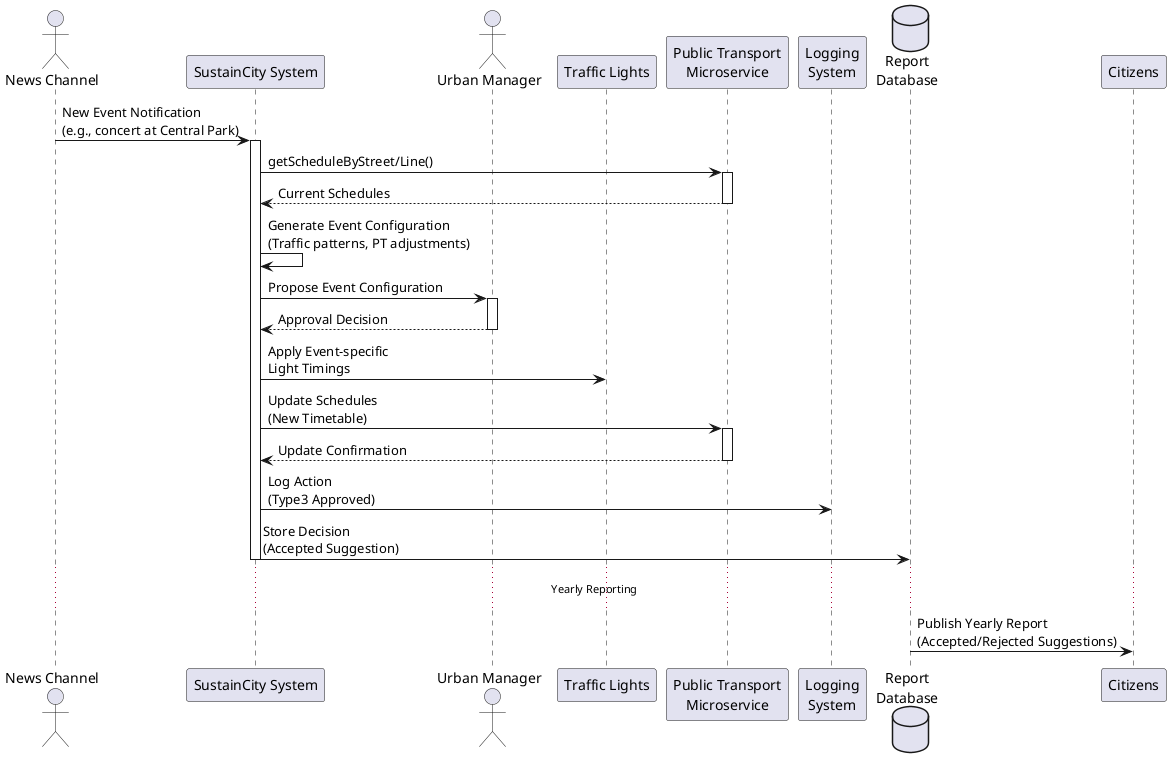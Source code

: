 @startuml
actor "News Channel" as News
participant "SustainCity System" as SustainCity
actor "Urban Manager" as Manager
participant "Traffic Lights" as Traffic
participant "Public Transport\nMicroservice" as Transport
participant "Logging\nSystem" as Logger
database "Report\nDatabase" as Reports

News -> SustainCity: New Event Notification\n(e.g., concert at Central Park)
activate SustainCity

SustainCity -> Transport: getScheduleByStreet/Line()
activate Transport
Transport --> SustainCity: Current Schedules
deactivate Transport

SustainCity -> SustainCity: Generate Event Configuration\n(Traffic patterns, PT adjustments)
SustainCity -> Manager: Propose Event Configuration
activate Manager
Manager --> SustainCity: Approval Decision
deactivate Manager

SustainCity -> Traffic: Apply Event-specific\nLight Timings
SustainCity -> Transport: Update Schedules\n(New Timetable)
activate Transport
Transport --> SustainCity: Update Confirmation
deactivate Transport

SustainCity -> Logger: Log Action\n(Type3 Approved)
SustainCity -> Reports: Store Decision\n(Accepted Suggestion)

deactivate SustainCity

... Yearly Reporting ...

Reports -> Citizens: Publish Yearly Report\n(Accepted/Rejected Suggestions)
@enduml